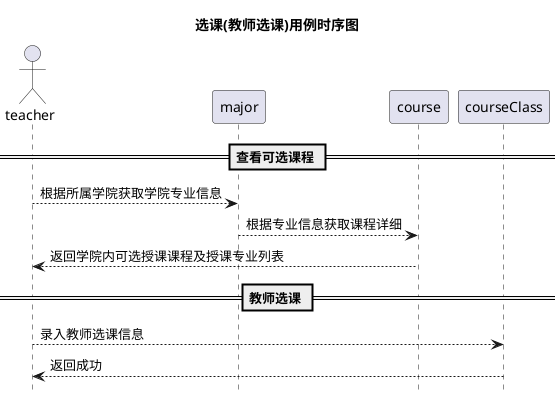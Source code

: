 @startuml 选课(教师选课)
title 选课(教师选课)用例时序图
hide footbox
actor teacher
== 查看可选课程 ==
teacher --> major: 根据所属学院获取学院专业信息
major --> course: 根据专业信息获取课程详细
course --> teacher: 返回学院内可选授课课程及授课专业列表
== 教师选课 ==
teacher --> courseClass: 录入教师选课信息
courseClass --> teacher: 返回成功
@enduml

@startuml 选课(学生选课)
title 选课(学生选课)用例时序图
hide footbox
actor student
== 查看可选课程 ==
student -->clazz: 根据学号获取其班级号
clazz --> major: 根据班级号获取专业信息
major --> course: 根据专业信息获取课程详细
course --> courseClass: 根据课程信息获取开课班信息
courseClass --> student: 返回可选的开课班列表
== 学生选课 ==
student --> S_C: 录入学生选课信息
S_C --> courseClass: 更新选修人数
courseClass --> student: 返回成功
@enduml

@startuml 课程列表
title 课程列表用例时序图
hide footbox
actor student
student --> S_C: 根据学号获取所选课程开课班号及课程号,成绩
S_C --> courseClass: 根据开课班号及课程号获取该开课班信息
courseClass --> course: 根据课程号获取课程详细信息
course --> student: 返回学生相关课程信息
group 点击课程
    student --> experimentscores:根据学号,课程号开课班号查找试实验成绩单号
    experimentscores --> cexperiments: 获取实验及成绩信息
    cexperiments --> experimentclauses: 获取实验及成绩信息
    experimentclauses --> student: 返回所点课程所有相关实验成绩列表
end
@enduml

@startuml 学生列表
title 学生列表用例时序图
hide footbox
actor teacher
teacher --> courseClass: 根据工号以及默认学期获取\n所授课程开课班号及课程号
courseClass --> S_C: 获取学生成绩及学号
S_C --> student: 获取学生信息
student --> teacher: 每个所授学生信息及其已批改实验平均成绩列表
group 点击成绩详情
    teacher --> experimentscores: 根据学号,课程号开课班号查找试实验成绩单号
    experimentscores --> cexperiments: 获取实验及成绩信息
    cexperiments --> experimentclauses: 获取实验及成绩信息
    experimentclauses --> teacher: 返回所点击学生该课程所有相关实验成绩列表
end
@enduml

@startuml 登录
title 登录
hide footbox
actor user
boundary 前端页面
control 服务器
database 用户数据
user --> 前端页面: 进入登录页面
前端页面 --> 服务器: 发送get_publicKey请求,获取公钥
服务器 --> 前端页面: 返回公钥
user --> 前端页面: 输入用户ID,密码
前端页面 --> 前端页面: 验证输入合法性
user --> 前端页面: 点击登录
前端页面 --> 服务器: 发送登录请求,传入公钥加密的用户ID,密码
服务器 --> 服务器: 用私钥对公钥加密的密码\n进行解密获得用户ID,密码
服务器 --> 用户数据: 通过用户id查找数据库存储的用户信息
用户数据 --> 服务器: 返回加密密码及其他用户信息
服务器 --> 服务器: 调用checkPwd()方法验证密码是否正确
服务器 --> 服务器: 将用户信息用私钥加密存入session\n并设置失效时间根据用户类型调用不同的初始化方案
服务器 --> 前端页面: 返回成功
@enduml

@startuml 登出
title 选课(教师选课)用例时序图
hide footbox
actor user
boundary 前端页面
control 服务器
user --> 前端页面: 点击登出
前端页面 --> 前端页面: 确认登出?
前端页面 --> 服务器: 调用logout()方法,删除session
服务器 --> 前端页面: 返回成功及刷新页面
前端页面 --> 前端页面: 刷新页面
@enduml

@startuml 修改密码
title 修改密码
hide footbox
actor user
boundary 前端页面
control 服务器
database 用户数据
user --> 前端页面: 输入新旧密码
前端页面 --> 前端页面: 验证输入合法性及\n两次新密码是否一致
前端页面 --> 服务器: 发送校验旧密码请求,传入公钥加密的用户id及旧密码
服务器 --> 服务器: 用私钥对公钥加密的密码\n进行解密获得用户id及旧密码
服务器 --> 用户数据: 通过用户id查找数据库存储的加密密码
用户数据 --> 服务器: 返回加密密码
服务器 --> 服务器: 调用checkPwd()方法验证旧密码是否正确
服务器 --> 前端页面: 返回成功
前端页面 --> 前端页面: 确认修改
前端页面 --> 服务器: 发送修改密码请求,传入公钥加密的用户id及新密码
服务器 --> 服务器: 用私钥对公钥加密的密码\n进行解密获得用户id及新密码
服务器 --> 用户数据: 传入加密算法处理过的新密码,\n调用updatePwd()方法修改用户密码
@enduml

@startuml 修改用户信息
title 修改用户信息
hide footbox
actor user
boundary 前端页面
control 服务器
database 用户数据
user --> 前端页面: 点击修改个人信息
前端页面 --> 前端页面: 从session获取个人信息\n并在修改页面中显示
user --> 前端页面: 输入修改内容
前端页面 --> 前端页面: 验证输入合法性
前端页面 --> 服务器: 传入公钥加密的用户信息,\n发送更新用户请求
服务器 --> 服务器: 用私钥对私钥加密的用户\n信息进行解密,得到用户信息
服务器 --> 用户数据: 调用creatOrUpdateUser()\n方法保存用户信息
@enduml

@startuml 查看用户信息
title 查看用户信息
hide footbox
actor user
boundary 前端页面
control 服务器
database 后台数据
user --> 前端页面: 点击查看用户信息
前端页面 --> 前端页面: 从session取出用私钥加密的用户信息,\n并用公钥解密获得用户信息
前端页面 --> 服务器: 发送获取更多用户详细请求,\n将用户类型及公钥加密的用户id传入
服务器 --> 服务器: 用私钥对公钥加密的信息解密,\n获取用户id,及用户类型
服务器 --> 后台数据: 根据用户类型及其id获得其专业,院系等信息
后台数据 --> 前端页面: 返回私钥加密的获取的所有用户数据
前端页面 --> 前端页面: 将返回的私钥加密的信息解密
前端页面 --> 前端页面: 显示得到的用户信息

@enduml

@startuml 批改成绩
title 批改成绩
hide footbox
actor teacher
boundary 前端页面
control 服务器
teacher --> 前端页面: 在学生实验详情\n中点击批改成绩
前端页面 --> cexperiment: 通过课程实验编号\n查询课程实验信息
cexperiment --> experimentclause: 通过课程实验编号\n查询各个实验评价项信息
experimentclause --> 前端页面: 返回所点击项课程\n实验及评价项信息
teacher --> 前端页面: 进行批改输入相关\n内容请点击提交批改
前端页面 --> 前端页面: 验证输入内容合法性
前端页面 --> 服务器: 发送保存批改成绩请求,\n传入实验批改数据
服务器 --> 服务器: 处理实验数据
服务器 --> experimentscores: 录入实验成绩单
experimentscores --> cexperiments: 录入实验成绩信息
cexperiments --> experimentclauses: 录入实验评价项信息
experimentclauses --> 前端页面: 返回成功
@enduml

@startuml 添加课程
title 添加课程
hide footbox
actor admin
boundary 前端页面
admin --> 前端页面: 进入添加课程页面 
前端页面 --> major: 根据院系号获取该院系专业信息
major --> 前端页面: 返回专业信息列表
admin --> 前端页面: 填写课程信息并选择其所属专业
前端页面 --> 前端页面: 验证输入信息
前端页面 --> course: 录入课程信息
course --> 前端页面: 返回成功
@enduml

@startuml 编辑课程
title 编辑课程
hide footbox
actor admin
boundary 前端页面
前端页面 --> major: 根据院系号获取专业信息列表
major --> course: 根据专业号获取课程列表
course --> 前端页面: 返回课程及专业信息列表
admin --> 前端页面: 点击某专业的课程的编辑按钮
前端页面 --> 前端页面: 跳转并显示专业课程编辑界面
admin --> 前端页面: 修改课程信息并提交
前端页面 --> 前端页面: 验证输入信息
前端页面 --> course: 更新课程信息
course --> 前端页面: 返回成功
@enduml

@startuml 删除课程
title 删除课程
hide footbox
actor admin
boundary 前端页面
前端页面 --> major: 根据院系号获取专业信息列表
major --> course: 根据专业号获取课程列表
course --> 前端页面: 返回课程及专业信息列表
admin --> 前端页面: 点击某专业的课程的删除按钮
前端页面 --> 前端页面: 确认删除?
前端页面 --> course: 删除课程信息
course --> 前端页面: 返回成功
@enduml

@startuml 添加课程实验
title 添加课程实验
hide footbox
actor admin
boundary 前端页面
admin --> 前端页面: 进入添加课程页面 
前端页面 --> major: 根据院系号获取该院系专业信息
major --> course: 根据专业号获取课程信息
course --> 前端页面: 返回课程信息列表
admin --> 前端页面: 填写课程实验信息,实验评价项信息及选择所属课程
前端页面 --> 前端页面: 验证输入信息
前端页面 --> cexperiment: 录入课程实验信息
cexperiment --> experimentclause: 录入实验评价项信息
experimentclause --> 前端页面: 返回成功
@enduml

@startuml 编辑课程实验
title 编辑课程实验
hide footbox
actor admin
boundary 前端页面
admin --> 前端页面: 进入添加课程页面 
前端页面 --> major: 根据院系号获取该院系专业信息
major --> course: 根据专业号获取课程信息
course --> cexperiment: 根据课程号获取实验信息
cexperiment --> experimentclause: 根据实验号获取实验评价项信息
experimentclause --> 前端页面: 返回课程实验及实验评价项列表
admin --> 前端页面: 点击某课程实验的编辑按钮
前端页面 --> 前端页面: 跳转并显示课程实验编辑界面
admin --> 前端页面: 修改课程实验信息并提交
前端页面 --> 前端页面: 验证输入信息
前端页面 --> cexperiment: 更新课程实验
cexperiment --> experimentclause: 更新课程实验评价项
course --> 前端页面: 返回成功
@enduml

@startuml 删除课程实验
title 删除课程实验
hide footbox
actor admin
boundary 前端页面
admin --> 前端页面: 进入添加课程页面 
前端页面 --> major: 根据院系号获取该院系专业信息
major --> course: 根据专业号获取课程信息
course --> cexperiment: 根据课程号获取实验信息
cexperiment --> experimentclause: 根据实验号获取实验评价项信息
experimentclause --> 前端页面: 返回课程实验及实验评价项列表
admin --> 前端页面: 点击某课程实验的删除按钮
前端页面 --> 前端页面: 确认删除?
前端页面 --> experimentclause: 删除课程实验评价项
experimentclause --> cexperiment: 删除课程实验
cexperiment --> 前端页面: 返回成功
@enduml